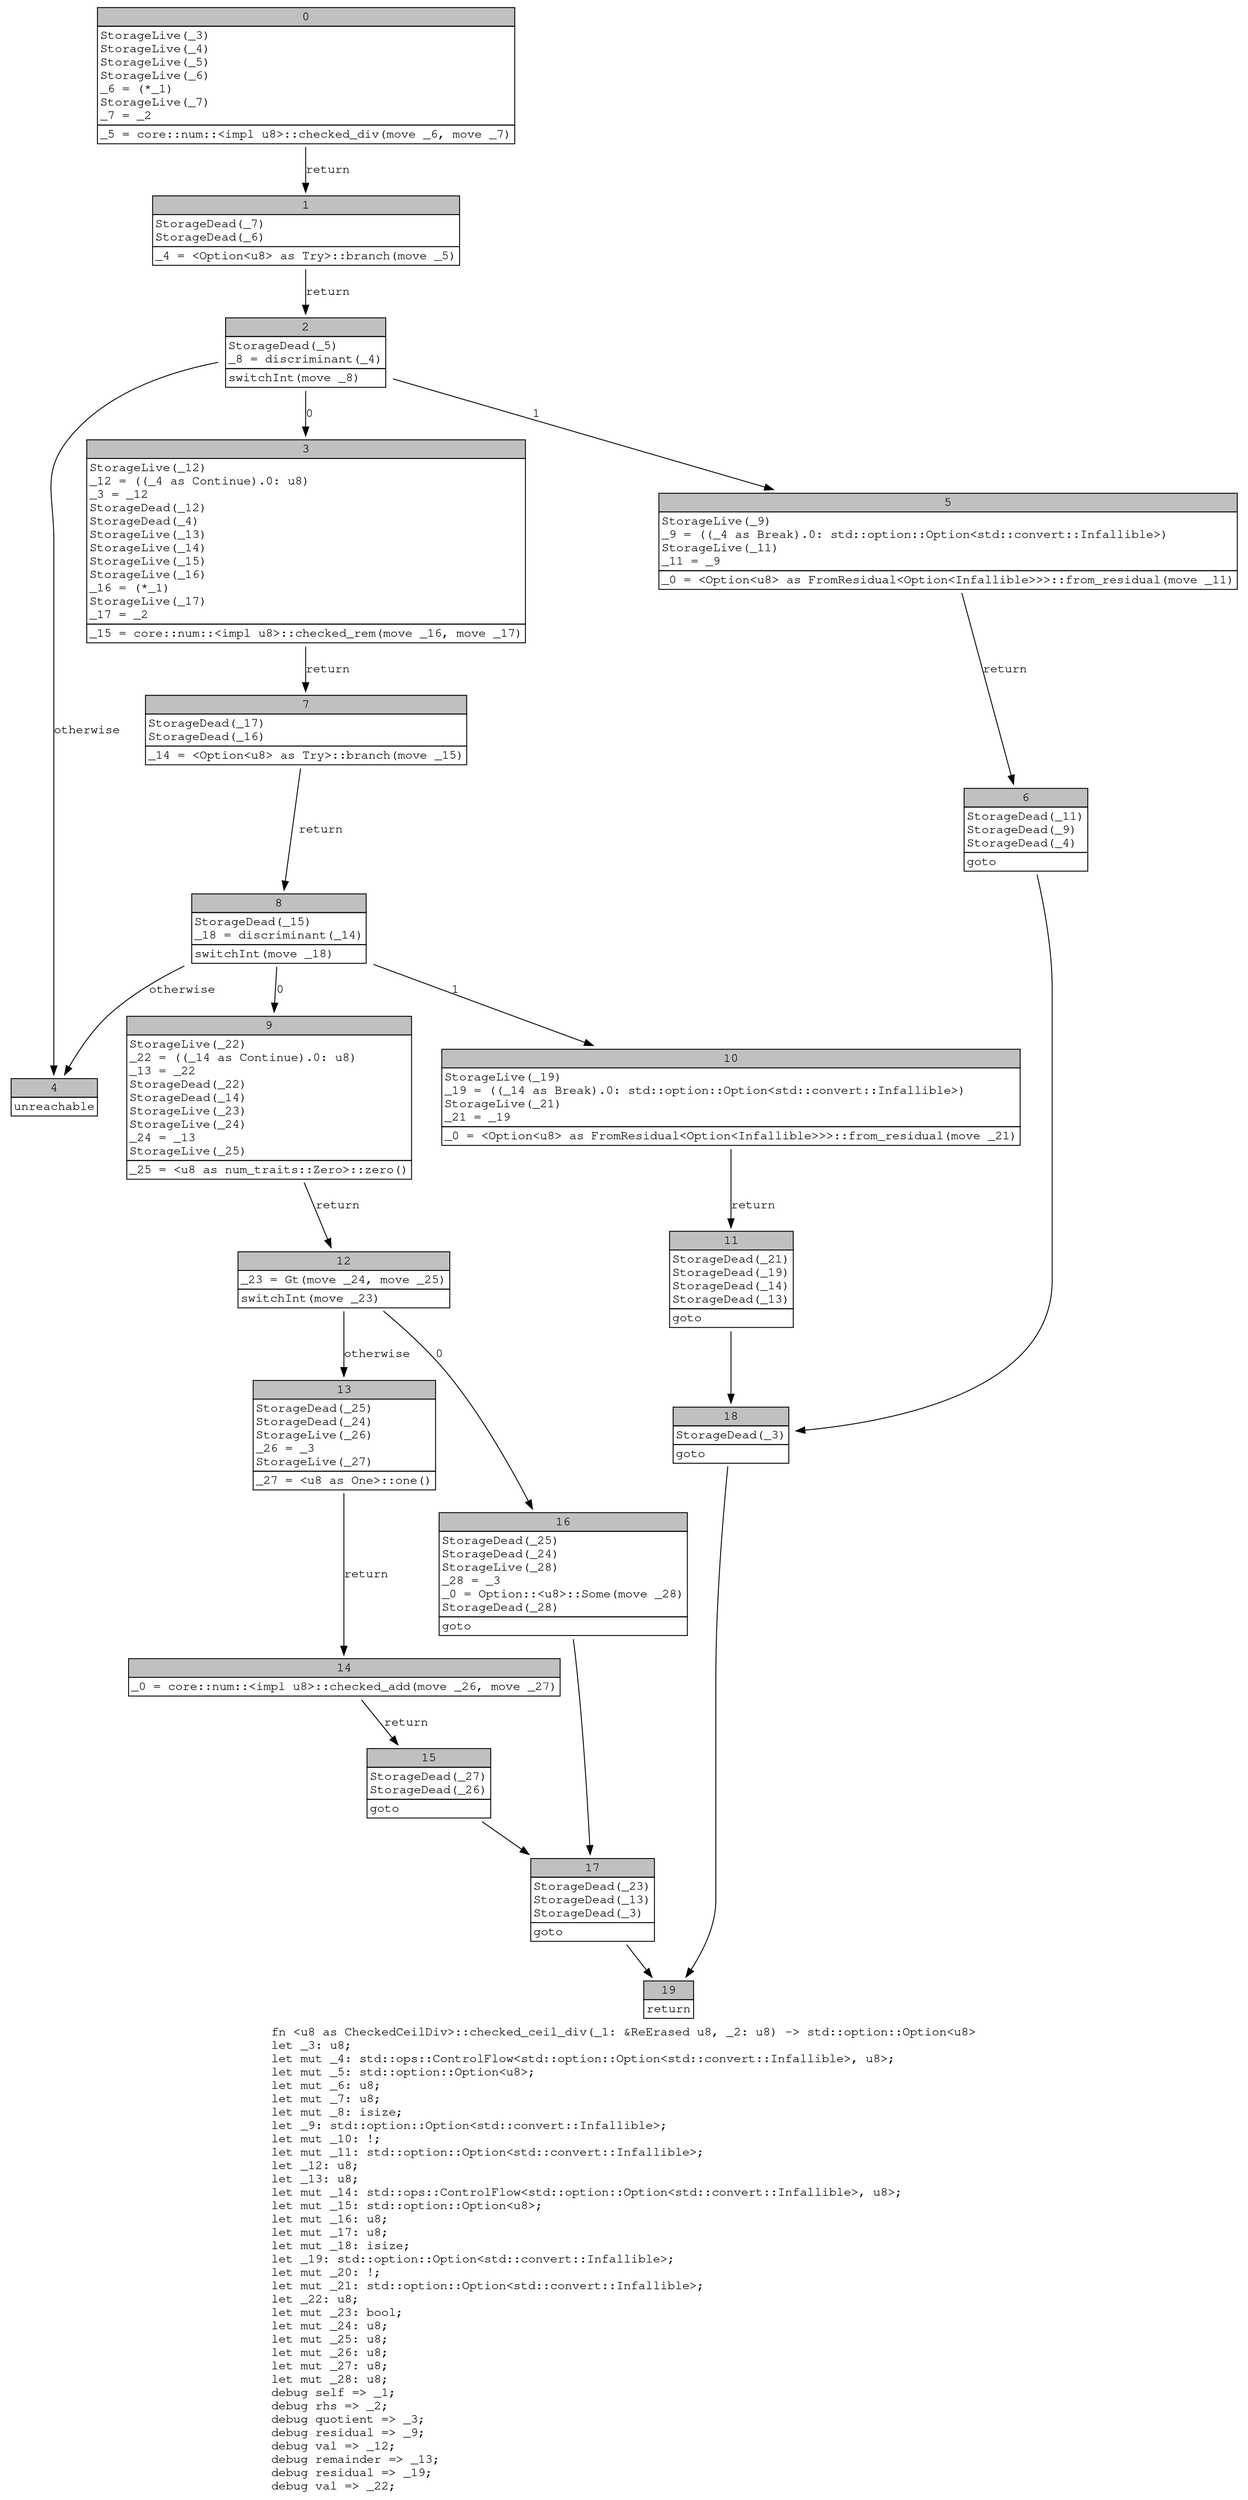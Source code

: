 digraph Mir_0_14971 {
    graph [fontname="Courier, monospace"];
    node [fontname="Courier, monospace"];
    edge [fontname="Courier, monospace"];
    label=<fn &lt;u8 as CheckedCeilDiv&gt;::checked_ceil_div(_1: &amp;ReErased u8, _2: u8) -&gt; std::option::Option&lt;u8&gt;<br align="left"/>let _3: u8;<br align="left"/>let mut _4: std::ops::ControlFlow&lt;std::option::Option&lt;std::convert::Infallible&gt;, u8&gt;;<br align="left"/>let mut _5: std::option::Option&lt;u8&gt;;<br align="left"/>let mut _6: u8;<br align="left"/>let mut _7: u8;<br align="left"/>let mut _8: isize;<br align="left"/>let _9: std::option::Option&lt;std::convert::Infallible&gt;;<br align="left"/>let mut _10: !;<br align="left"/>let mut _11: std::option::Option&lt;std::convert::Infallible&gt;;<br align="left"/>let _12: u8;<br align="left"/>let _13: u8;<br align="left"/>let mut _14: std::ops::ControlFlow&lt;std::option::Option&lt;std::convert::Infallible&gt;, u8&gt;;<br align="left"/>let mut _15: std::option::Option&lt;u8&gt;;<br align="left"/>let mut _16: u8;<br align="left"/>let mut _17: u8;<br align="left"/>let mut _18: isize;<br align="left"/>let _19: std::option::Option&lt;std::convert::Infallible&gt;;<br align="left"/>let mut _20: !;<br align="left"/>let mut _21: std::option::Option&lt;std::convert::Infallible&gt;;<br align="left"/>let _22: u8;<br align="left"/>let mut _23: bool;<br align="left"/>let mut _24: u8;<br align="left"/>let mut _25: u8;<br align="left"/>let mut _26: u8;<br align="left"/>let mut _27: u8;<br align="left"/>let mut _28: u8;<br align="left"/>debug self =&gt; _1;<br align="left"/>debug rhs =&gt; _2;<br align="left"/>debug quotient =&gt; _3;<br align="left"/>debug residual =&gt; _9;<br align="left"/>debug val =&gt; _12;<br align="left"/>debug remainder =&gt; _13;<br align="left"/>debug residual =&gt; _19;<br align="left"/>debug val =&gt; _22;<br align="left"/>>;
    bb0__0_14971 [shape="none", label=<<table border="0" cellborder="1" cellspacing="0"><tr><td bgcolor="gray" align="center" colspan="1">0</td></tr><tr><td align="left" balign="left">StorageLive(_3)<br/>StorageLive(_4)<br/>StorageLive(_5)<br/>StorageLive(_6)<br/>_6 = (*_1)<br/>StorageLive(_7)<br/>_7 = _2<br/></td></tr><tr><td align="left">_5 = core::num::&lt;impl u8&gt;::checked_div(move _6, move _7)</td></tr></table>>];
    bb1__0_14971 [shape="none", label=<<table border="0" cellborder="1" cellspacing="0"><tr><td bgcolor="gray" align="center" colspan="1">1</td></tr><tr><td align="left" balign="left">StorageDead(_7)<br/>StorageDead(_6)<br/></td></tr><tr><td align="left">_4 = &lt;Option&lt;u8&gt; as Try&gt;::branch(move _5)</td></tr></table>>];
    bb2__0_14971 [shape="none", label=<<table border="0" cellborder="1" cellspacing="0"><tr><td bgcolor="gray" align="center" colspan="1">2</td></tr><tr><td align="left" balign="left">StorageDead(_5)<br/>_8 = discriminant(_4)<br/></td></tr><tr><td align="left">switchInt(move _8)</td></tr></table>>];
    bb3__0_14971 [shape="none", label=<<table border="0" cellborder="1" cellspacing="0"><tr><td bgcolor="gray" align="center" colspan="1">3</td></tr><tr><td align="left" balign="left">StorageLive(_12)<br/>_12 = ((_4 as Continue).0: u8)<br/>_3 = _12<br/>StorageDead(_12)<br/>StorageDead(_4)<br/>StorageLive(_13)<br/>StorageLive(_14)<br/>StorageLive(_15)<br/>StorageLive(_16)<br/>_16 = (*_1)<br/>StorageLive(_17)<br/>_17 = _2<br/></td></tr><tr><td align="left">_15 = core::num::&lt;impl u8&gt;::checked_rem(move _16, move _17)</td></tr></table>>];
    bb4__0_14971 [shape="none", label=<<table border="0" cellborder="1" cellspacing="0"><tr><td bgcolor="gray" align="center" colspan="1">4</td></tr><tr><td align="left">unreachable</td></tr></table>>];
    bb5__0_14971 [shape="none", label=<<table border="0" cellborder="1" cellspacing="0"><tr><td bgcolor="gray" align="center" colspan="1">5</td></tr><tr><td align="left" balign="left">StorageLive(_9)<br/>_9 = ((_4 as Break).0: std::option::Option&lt;std::convert::Infallible&gt;)<br/>StorageLive(_11)<br/>_11 = _9<br/></td></tr><tr><td align="left">_0 = &lt;Option&lt;u8&gt; as FromResidual&lt;Option&lt;Infallible&gt;&gt;&gt;::from_residual(move _11)</td></tr></table>>];
    bb6__0_14971 [shape="none", label=<<table border="0" cellborder="1" cellspacing="0"><tr><td bgcolor="gray" align="center" colspan="1">6</td></tr><tr><td align="left" balign="left">StorageDead(_11)<br/>StorageDead(_9)<br/>StorageDead(_4)<br/></td></tr><tr><td align="left">goto</td></tr></table>>];
    bb7__0_14971 [shape="none", label=<<table border="0" cellborder="1" cellspacing="0"><tr><td bgcolor="gray" align="center" colspan="1">7</td></tr><tr><td align="left" balign="left">StorageDead(_17)<br/>StorageDead(_16)<br/></td></tr><tr><td align="left">_14 = &lt;Option&lt;u8&gt; as Try&gt;::branch(move _15)</td></tr></table>>];
    bb8__0_14971 [shape="none", label=<<table border="0" cellborder="1" cellspacing="0"><tr><td bgcolor="gray" align="center" colspan="1">8</td></tr><tr><td align="left" balign="left">StorageDead(_15)<br/>_18 = discriminant(_14)<br/></td></tr><tr><td align="left">switchInt(move _18)</td></tr></table>>];
    bb9__0_14971 [shape="none", label=<<table border="0" cellborder="1" cellspacing="0"><tr><td bgcolor="gray" align="center" colspan="1">9</td></tr><tr><td align="left" balign="left">StorageLive(_22)<br/>_22 = ((_14 as Continue).0: u8)<br/>_13 = _22<br/>StorageDead(_22)<br/>StorageDead(_14)<br/>StorageLive(_23)<br/>StorageLive(_24)<br/>_24 = _13<br/>StorageLive(_25)<br/></td></tr><tr><td align="left">_25 = &lt;u8 as num_traits::Zero&gt;::zero()</td></tr></table>>];
    bb10__0_14971 [shape="none", label=<<table border="0" cellborder="1" cellspacing="0"><tr><td bgcolor="gray" align="center" colspan="1">10</td></tr><tr><td align="left" balign="left">StorageLive(_19)<br/>_19 = ((_14 as Break).0: std::option::Option&lt;std::convert::Infallible&gt;)<br/>StorageLive(_21)<br/>_21 = _19<br/></td></tr><tr><td align="left">_0 = &lt;Option&lt;u8&gt; as FromResidual&lt;Option&lt;Infallible&gt;&gt;&gt;::from_residual(move _21)</td></tr></table>>];
    bb11__0_14971 [shape="none", label=<<table border="0" cellborder="1" cellspacing="0"><tr><td bgcolor="gray" align="center" colspan="1">11</td></tr><tr><td align="left" balign="left">StorageDead(_21)<br/>StorageDead(_19)<br/>StorageDead(_14)<br/>StorageDead(_13)<br/></td></tr><tr><td align="left">goto</td></tr></table>>];
    bb12__0_14971 [shape="none", label=<<table border="0" cellborder="1" cellspacing="0"><tr><td bgcolor="gray" align="center" colspan="1">12</td></tr><tr><td align="left" balign="left">_23 = Gt(move _24, move _25)<br/></td></tr><tr><td align="left">switchInt(move _23)</td></tr></table>>];
    bb13__0_14971 [shape="none", label=<<table border="0" cellborder="1" cellspacing="0"><tr><td bgcolor="gray" align="center" colspan="1">13</td></tr><tr><td align="left" balign="left">StorageDead(_25)<br/>StorageDead(_24)<br/>StorageLive(_26)<br/>_26 = _3<br/>StorageLive(_27)<br/></td></tr><tr><td align="left">_27 = &lt;u8 as One&gt;::one()</td></tr></table>>];
    bb14__0_14971 [shape="none", label=<<table border="0" cellborder="1" cellspacing="0"><tr><td bgcolor="gray" align="center" colspan="1">14</td></tr><tr><td align="left">_0 = core::num::&lt;impl u8&gt;::checked_add(move _26, move _27)</td></tr></table>>];
    bb15__0_14971 [shape="none", label=<<table border="0" cellborder="1" cellspacing="0"><tr><td bgcolor="gray" align="center" colspan="1">15</td></tr><tr><td align="left" balign="left">StorageDead(_27)<br/>StorageDead(_26)<br/></td></tr><tr><td align="left">goto</td></tr></table>>];
    bb16__0_14971 [shape="none", label=<<table border="0" cellborder="1" cellspacing="0"><tr><td bgcolor="gray" align="center" colspan="1">16</td></tr><tr><td align="left" balign="left">StorageDead(_25)<br/>StorageDead(_24)<br/>StorageLive(_28)<br/>_28 = _3<br/>_0 = Option::&lt;u8&gt;::Some(move _28)<br/>StorageDead(_28)<br/></td></tr><tr><td align="left">goto</td></tr></table>>];
    bb17__0_14971 [shape="none", label=<<table border="0" cellborder="1" cellspacing="0"><tr><td bgcolor="gray" align="center" colspan="1">17</td></tr><tr><td align="left" balign="left">StorageDead(_23)<br/>StorageDead(_13)<br/>StorageDead(_3)<br/></td></tr><tr><td align="left">goto</td></tr></table>>];
    bb18__0_14971 [shape="none", label=<<table border="0" cellborder="1" cellspacing="0"><tr><td bgcolor="gray" align="center" colspan="1">18</td></tr><tr><td align="left" balign="left">StorageDead(_3)<br/></td></tr><tr><td align="left">goto</td></tr></table>>];
    bb19__0_14971 [shape="none", label=<<table border="0" cellborder="1" cellspacing="0"><tr><td bgcolor="gray" align="center" colspan="1">19</td></tr><tr><td align="left">return</td></tr></table>>];
    bb0__0_14971 -> bb1__0_14971 [label="return"];
    bb1__0_14971 -> bb2__0_14971 [label="return"];
    bb2__0_14971 -> bb3__0_14971 [label="0"];
    bb2__0_14971 -> bb5__0_14971 [label="1"];
    bb2__0_14971 -> bb4__0_14971 [label="otherwise"];
    bb3__0_14971 -> bb7__0_14971 [label="return"];
    bb5__0_14971 -> bb6__0_14971 [label="return"];
    bb6__0_14971 -> bb18__0_14971 [label=""];
    bb7__0_14971 -> bb8__0_14971 [label="return"];
    bb8__0_14971 -> bb9__0_14971 [label="0"];
    bb8__0_14971 -> bb10__0_14971 [label="1"];
    bb8__0_14971 -> bb4__0_14971 [label="otherwise"];
    bb9__0_14971 -> bb12__0_14971 [label="return"];
    bb10__0_14971 -> bb11__0_14971 [label="return"];
    bb11__0_14971 -> bb18__0_14971 [label=""];
    bb12__0_14971 -> bb16__0_14971 [label="0"];
    bb12__0_14971 -> bb13__0_14971 [label="otherwise"];
    bb13__0_14971 -> bb14__0_14971 [label="return"];
    bb14__0_14971 -> bb15__0_14971 [label="return"];
    bb15__0_14971 -> bb17__0_14971 [label=""];
    bb16__0_14971 -> bb17__0_14971 [label=""];
    bb17__0_14971 -> bb19__0_14971 [label=""];
    bb18__0_14971 -> bb19__0_14971 [label=""];
}
